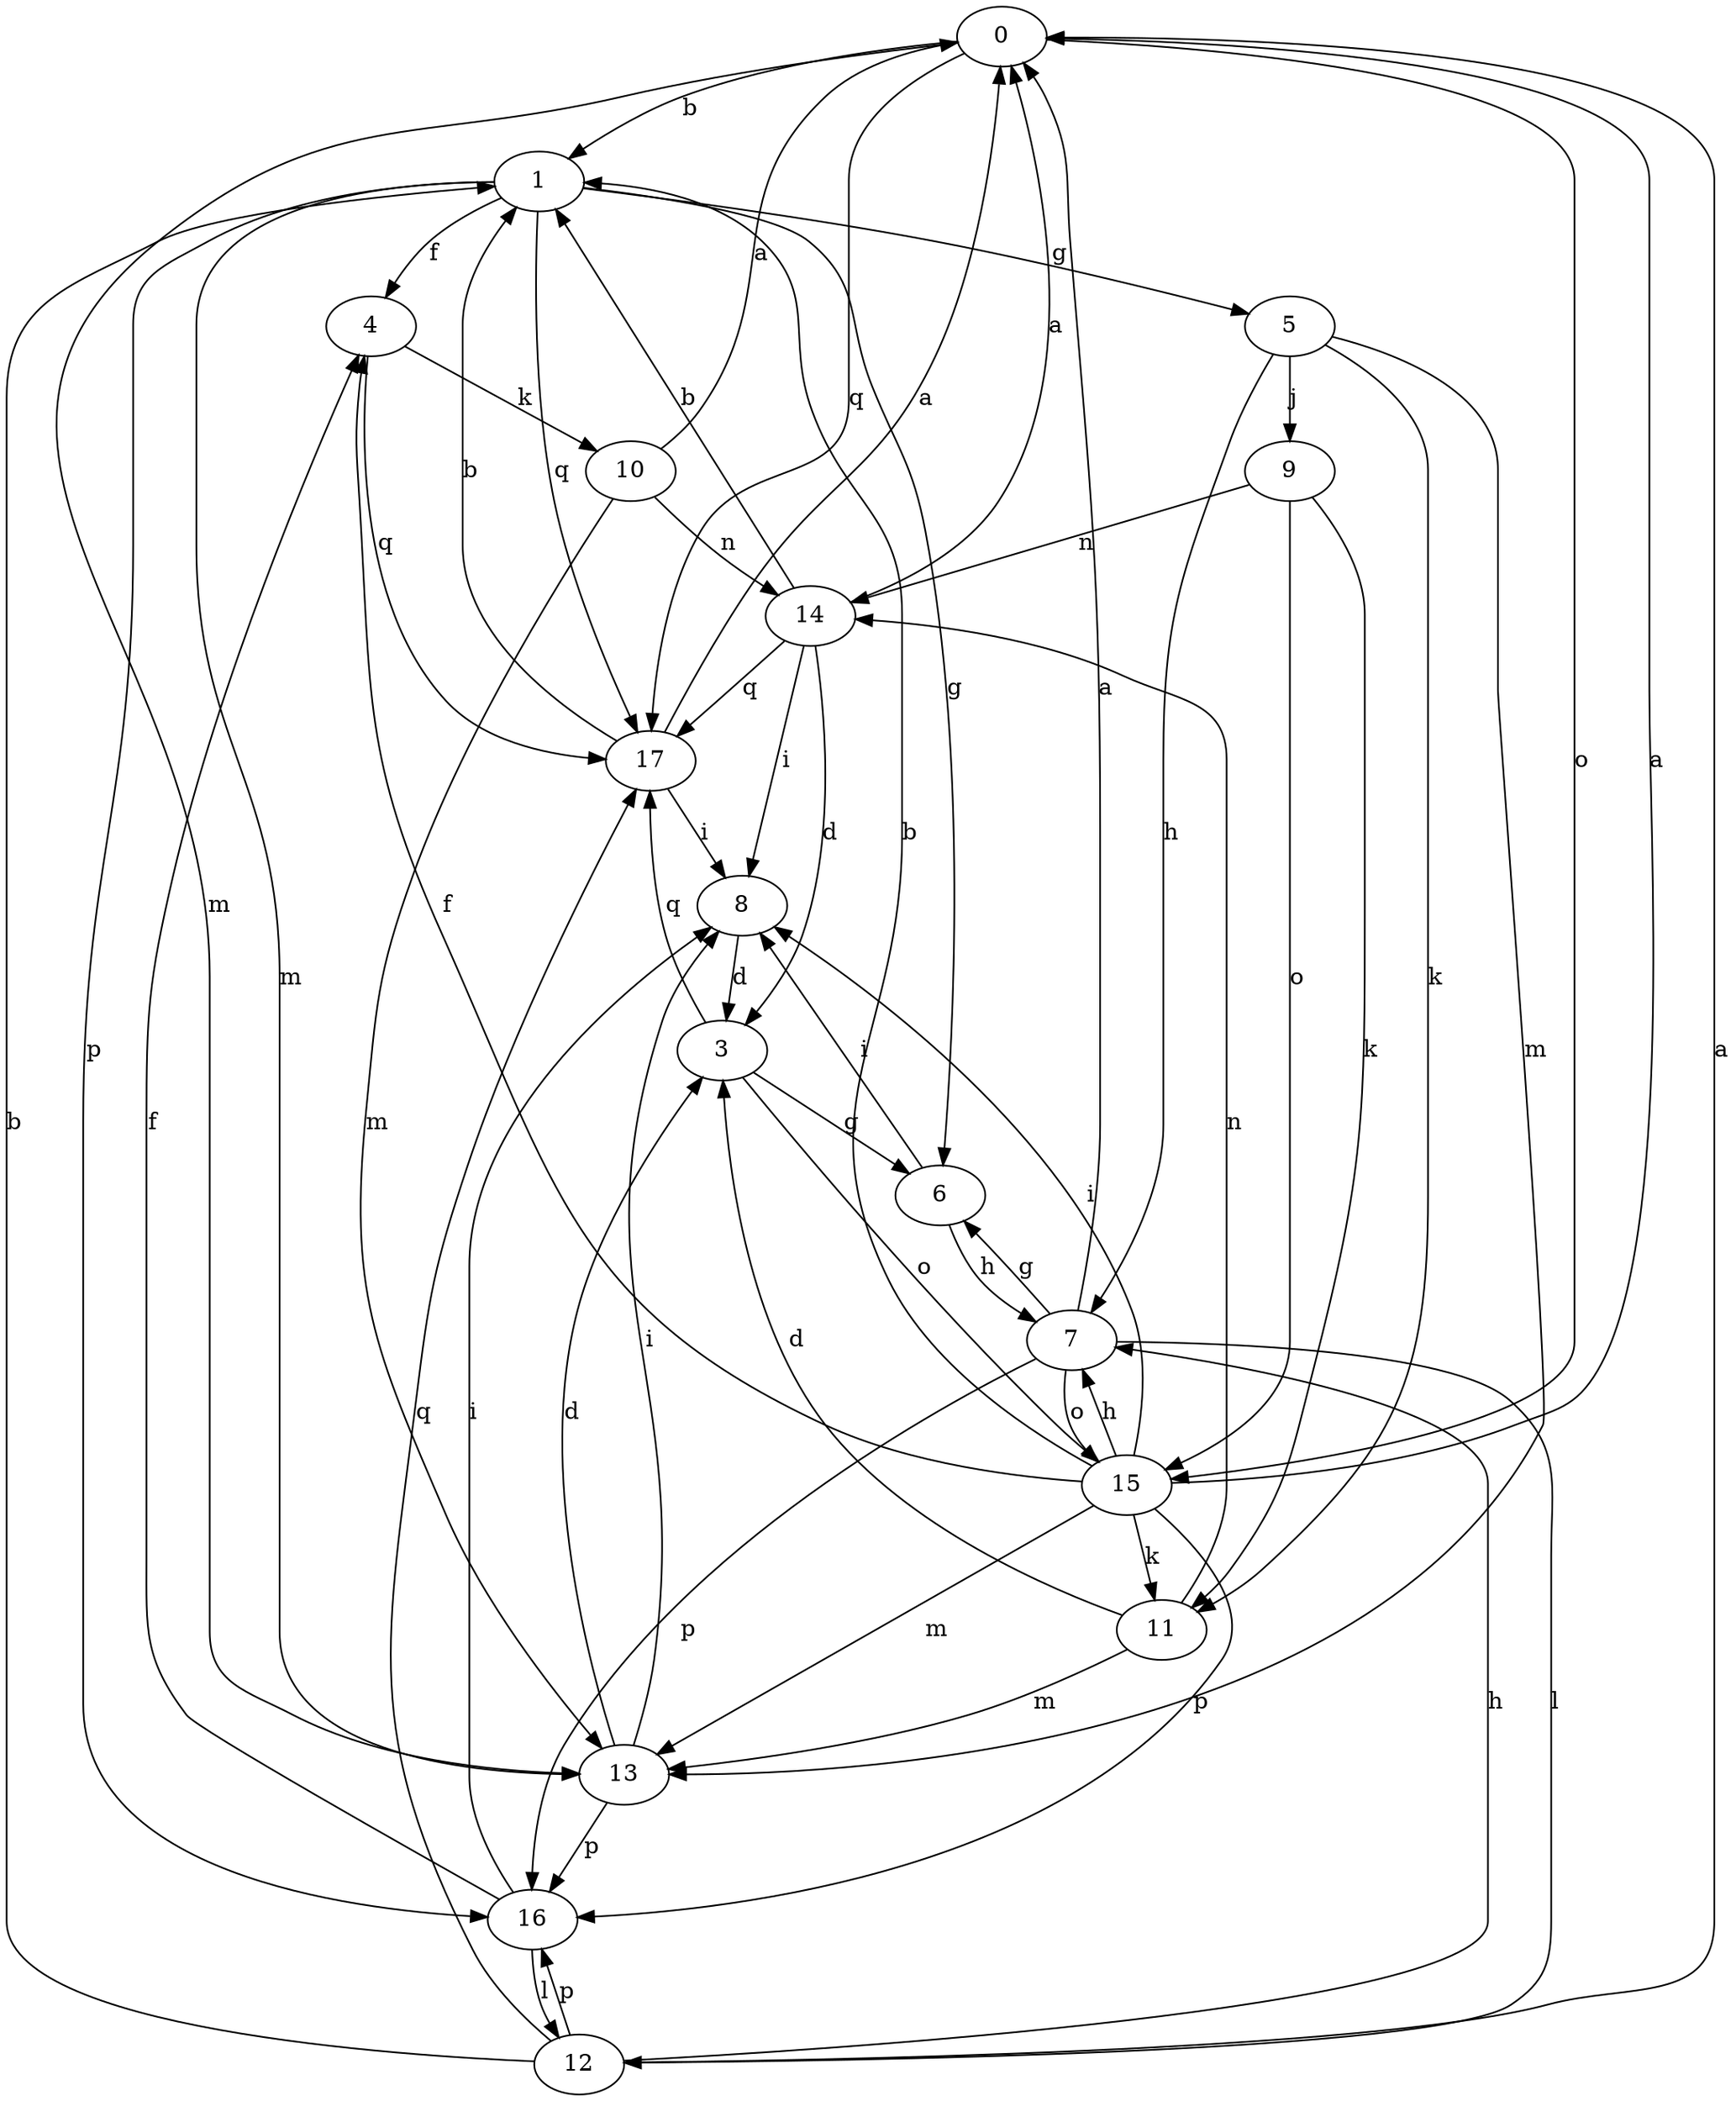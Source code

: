 strict digraph  {
0;
1;
3;
4;
5;
6;
7;
8;
9;
10;
11;
12;
13;
14;
15;
16;
17;
0 -> 1  [label=b];
0 -> 13  [label=m];
0 -> 15  [label=o];
0 -> 17  [label=q];
1 -> 4  [label=f];
1 -> 5  [label=g];
1 -> 6  [label=g];
1 -> 13  [label=m];
1 -> 16  [label=p];
1 -> 17  [label=q];
3 -> 6  [label=g];
3 -> 15  [label=o];
3 -> 17  [label=q];
4 -> 10  [label=k];
4 -> 17  [label=q];
5 -> 7  [label=h];
5 -> 9  [label=j];
5 -> 11  [label=k];
5 -> 13  [label=m];
6 -> 7  [label=h];
6 -> 8  [label=i];
7 -> 0  [label=a];
7 -> 6  [label=g];
7 -> 12  [label=l];
7 -> 15  [label=o];
7 -> 16  [label=p];
8 -> 3  [label=d];
9 -> 11  [label=k];
9 -> 14  [label=n];
9 -> 15  [label=o];
10 -> 0  [label=a];
10 -> 13  [label=m];
10 -> 14  [label=n];
11 -> 3  [label=d];
11 -> 13  [label=m];
11 -> 14  [label=n];
12 -> 0  [label=a];
12 -> 1  [label=b];
12 -> 7  [label=h];
12 -> 16  [label=p];
12 -> 17  [label=q];
13 -> 3  [label=d];
13 -> 8  [label=i];
13 -> 16  [label=p];
14 -> 0  [label=a];
14 -> 1  [label=b];
14 -> 3  [label=d];
14 -> 8  [label=i];
14 -> 17  [label=q];
15 -> 0  [label=a];
15 -> 1  [label=b];
15 -> 4  [label=f];
15 -> 7  [label=h];
15 -> 8  [label=i];
15 -> 11  [label=k];
15 -> 13  [label=m];
15 -> 16  [label=p];
16 -> 4  [label=f];
16 -> 8  [label=i];
16 -> 12  [label=l];
17 -> 0  [label=a];
17 -> 1  [label=b];
17 -> 8  [label=i];
}
